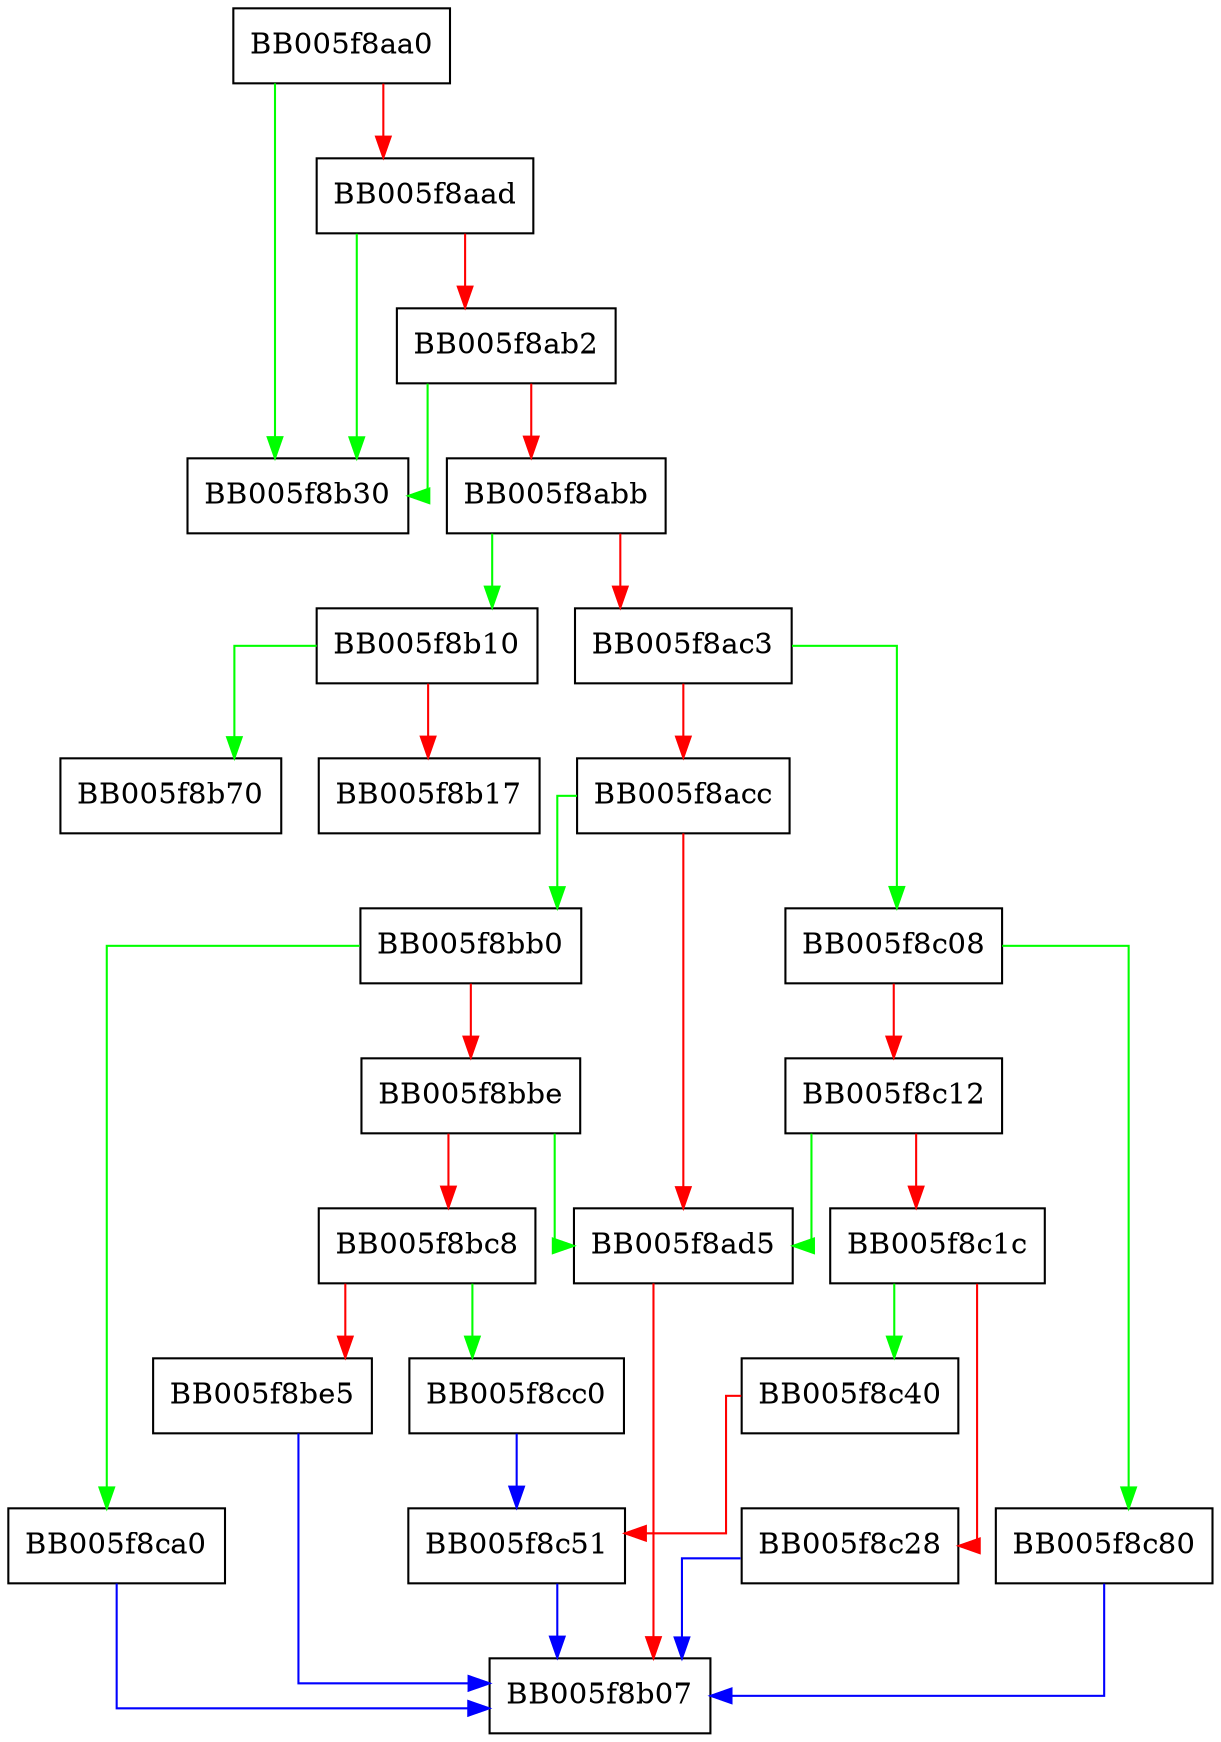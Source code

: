 digraph OSSL_PARAM_get_double {
  node [shape="box"];
  graph [splines=ortho];
  BB005f8aa0 -> BB005f8b30 [color="green"];
  BB005f8aa0 -> BB005f8aad [color="red"];
  BB005f8aad -> BB005f8b30 [color="green"];
  BB005f8aad -> BB005f8ab2 [color="red"];
  BB005f8ab2 -> BB005f8b30 [color="green"];
  BB005f8ab2 -> BB005f8abb [color="red"];
  BB005f8abb -> BB005f8b10 [color="green"];
  BB005f8abb -> BB005f8ac3 [color="red"];
  BB005f8ac3 -> BB005f8c08 [color="green"];
  BB005f8ac3 -> BB005f8acc [color="red"];
  BB005f8acc -> BB005f8bb0 [color="green"];
  BB005f8acc -> BB005f8ad5 [color="red"];
  BB005f8ad5 -> BB005f8b07 [color="red"];
  BB005f8b10 -> BB005f8b70 [color="green"];
  BB005f8b10 -> BB005f8b17 [color="red"];
  BB005f8bb0 -> BB005f8ca0 [color="green"];
  BB005f8bb0 -> BB005f8bbe [color="red"];
  BB005f8bbe -> BB005f8ad5 [color="green"];
  BB005f8bbe -> BB005f8bc8 [color="red"];
  BB005f8bc8 -> BB005f8cc0 [color="green"];
  BB005f8bc8 -> BB005f8be5 [color="red"];
  BB005f8be5 -> BB005f8b07 [color="blue"];
  BB005f8c08 -> BB005f8c80 [color="green"];
  BB005f8c08 -> BB005f8c12 [color="red"];
  BB005f8c12 -> BB005f8ad5 [color="green"];
  BB005f8c12 -> BB005f8c1c [color="red"];
  BB005f8c1c -> BB005f8c40 [color="green"];
  BB005f8c1c -> BB005f8c28 [color="red"];
  BB005f8c28 -> BB005f8b07 [color="blue"];
  BB005f8c40 -> BB005f8c51 [color="red"];
  BB005f8c51 -> BB005f8b07 [color="blue"];
  BB005f8c80 -> BB005f8b07 [color="blue"];
  BB005f8ca0 -> BB005f8b07 [color="blue"];
  BB005f8cc0 -> BB005f8c51 [color="blue"];
}